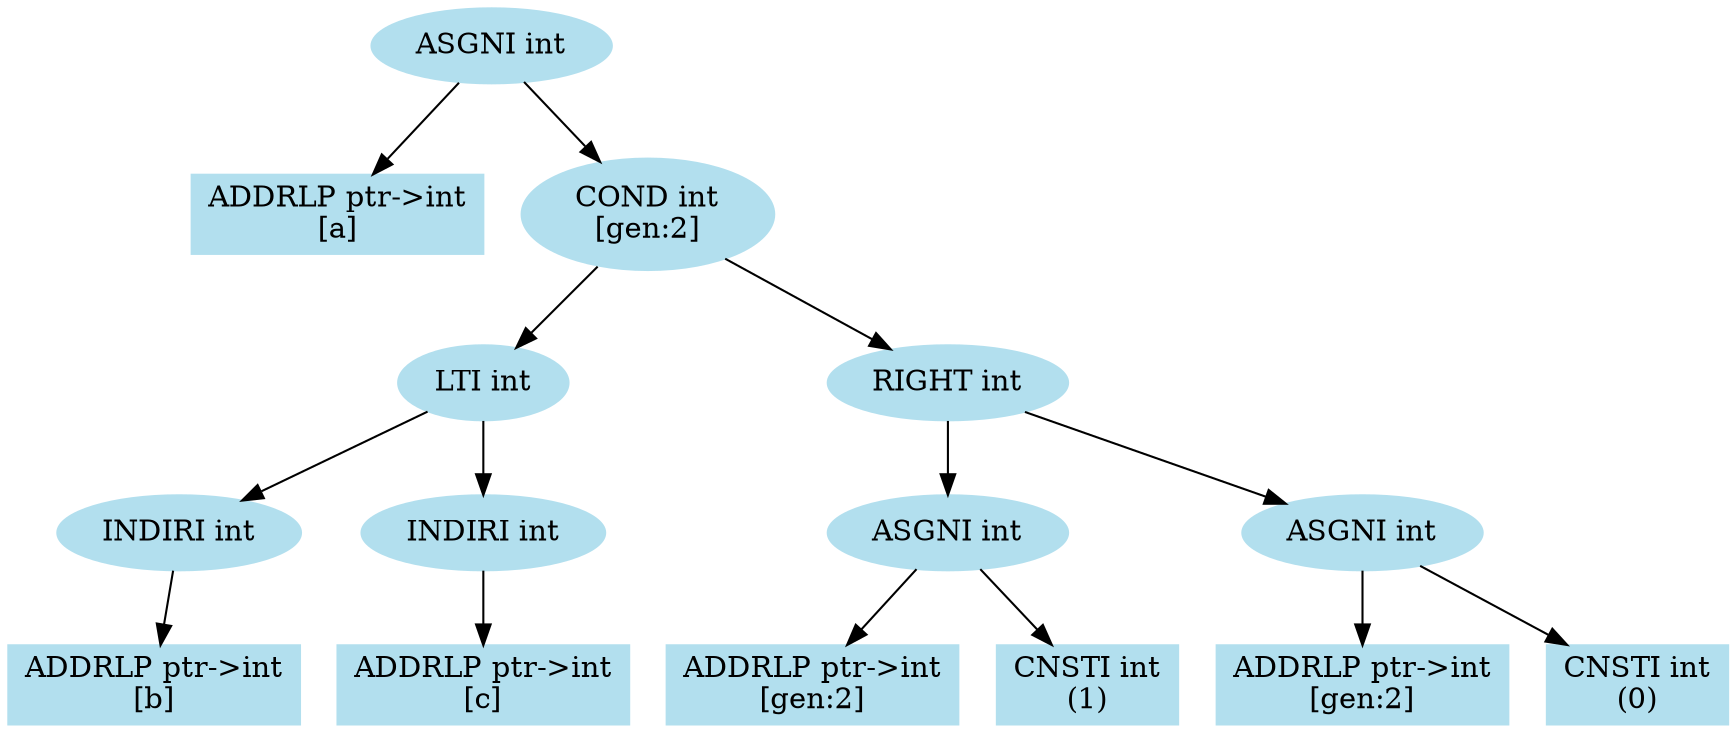 ////////////////////////////////////////////////////////////////////////////////
// Generate the dot file for drawing semantic structure of statements

// File name: test.c
// Line number: 3
////////////////////////////////////////////////////////////////////////////////

digraph semantic_dag  {
    node [color=lightblue2, style=filled];

    v1 [label="ASGNI int"];
    v2 [label="ADDRLP ptr->int\n\[a\]", shape=box];
    v3 [label="COND int\n\[gen:2\]"];
    v1 -> v2
    v1 -> v3

    v4 [label="LTI int"];
    v5 [label="RIGHT int"];
    v3 -> v4
    v3 -> v5

    v6 [label="INDIRI int"];
    v7 [label="INDIRI int"];
    v4 -> v6
    v4 -> v7

    v8 [label="ASGNI int"];
    v9 [label="ASGNI int"];
    v5 -> v8
    v5 -> v9

    v10 [label="ADDRLP ptr->int\n\[b\]", shape=box];
    v6 -> v10

    v11 [label="ADDRLP ptr->int\n\[c\]", shape=box];
    v7 -> v11

    v12 [label="ADDRLP ptr->int\n\[gen:2\]", shape=box];
    v13 [label="CNSTI int\n\(1\)", shape=box];
    v8 -> v12
    v8 -> v13

    v14 [label="ADDRLP ptr->int\n\[gen:2\]", shape=box];
    v15 [label="CNSTI int\n\(0\)", shape=box];
    v9 -> v14
    v9 -> v15

}

